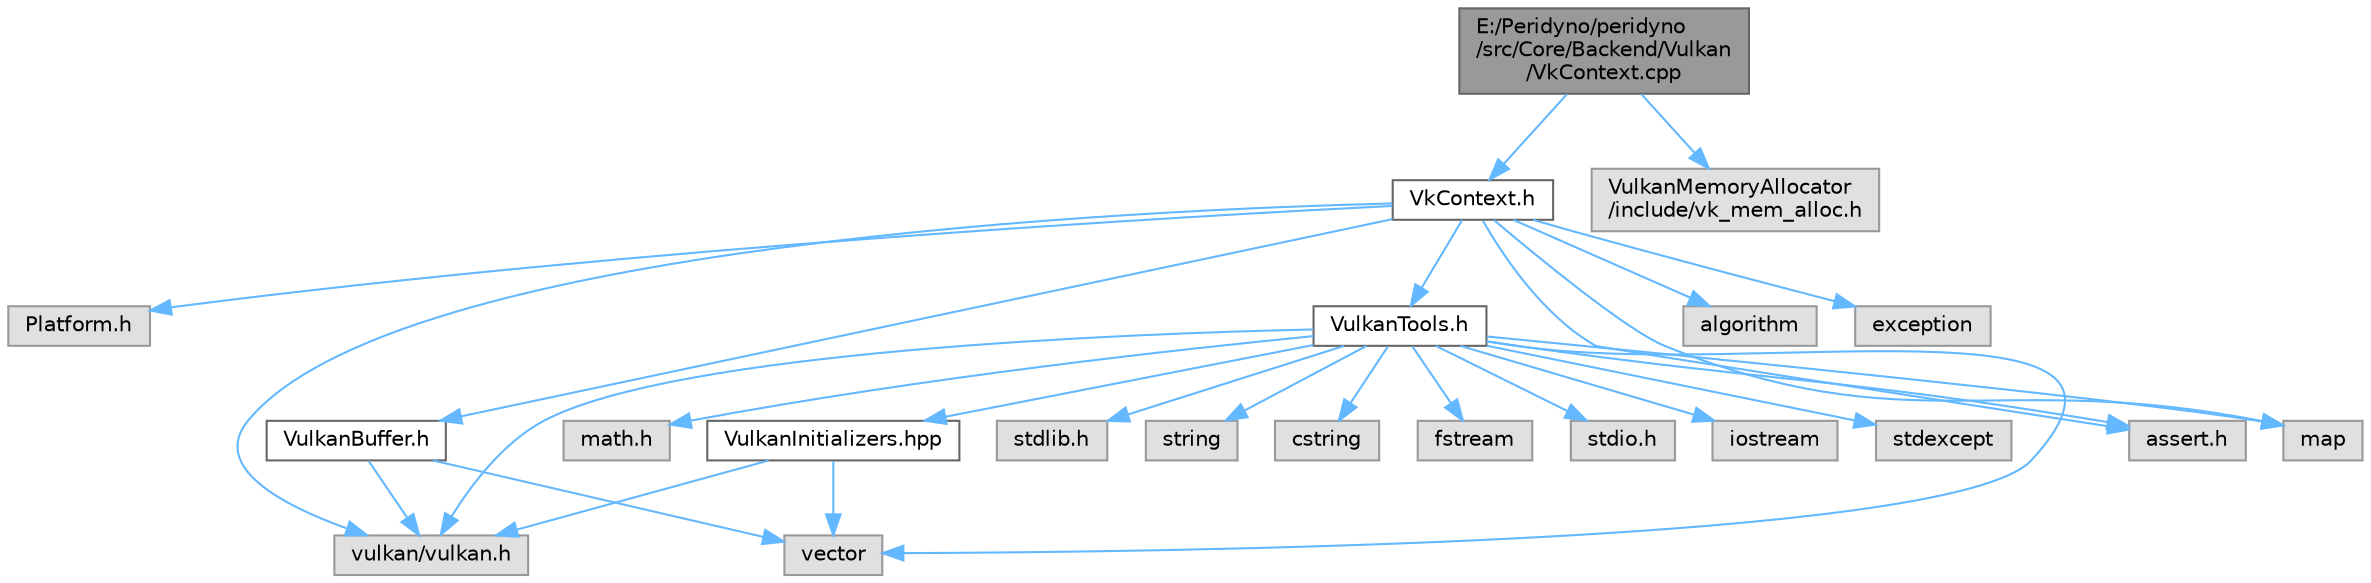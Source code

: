 digraph "E:/Peridyno/peridyno/src/Core/Backend/Vulkan/VkContext.cpp"
{
 // LATEX_PDF_SIZE
  bgcolor="transparent";
  edge [fontname=Helvetica,fontsize=10,labelfontname=Helvetica,labelfontsize=10];
  node [fontname=Helvetica,fontsize=10,shape=box,height=0.2,width=0.4];
  Node1 [id="Node000001",label="E:/Peridyno/peridyno\l/src/Core/Backend/Vulkan\l/VkContext.cpp",height=0.2,width=0.4,color="gray40", fillcolor="grey60", style="filled", fontcolor="black",tooltip=" "];
  Node1 -> Node2 [id="edge1_Node000001_Node000002",color="steelblue1",style="solid",tooltip=" "];
  Node2 [id="Node000002",label="VkContext.h",height=0.2,width=0.4,color="grey40", fillcolor="white", style="filled",URL="$_vk_context_8h.html",tooltip=" "];
  Node2 -> Node3 [id="edge2_Node000002_Node000003",color="steelblue1",style="solid",tooltip=" "];
  Node3 [id="Node000003",label="Platform.h",height=0.2,width=0.4,color="grey60", fillcolor="#E0E0E0", style="filled",tooltip=" "];
  Node2 -> Node4 [id="edge3_Node000002_Node000004",color="steelblue1",style="solid",tooltip=" "];
  Node4 [id="Node000004",label="VulkanBuffer.h",height=0.2,width=0.4,color="grey40", fillcolor="white", style="filled",URL="$_vulkan_buffer_8h.html",tooltip=" "];
  Node4 -> Node5 [id="edge4_Node000004_Node000005",color="steelblue1",style="solid",tooltip=" "];
  Node5 [id="Node000005",label="vector",height=0.2,width=0.4,color="grey60", fillcolor="#E0E0E0", style="filled",tooltip=" "];
  Node4 -> Node6 [id="edge5_Node000004_Node000006",color="steelblue1",style="solid",tooltip=" "];
  Node6 [id="Node000006",label="vulkan/vulkan.h",height=0.2,width=0.4,color="grey60", fillcolor="#E0E0E0", style="filled",tooltip=" "];
  Node2 -> Node7 [id="edge6_Node000002_Node000007",color="steelblue1",style="solid",tooltip=" "];
  Node7 [id="Node000007",label="VulkanTools.h",height=0.2,width=0.4,color="grey40", fillcolor="white", style="filled",URL="$_vulkan_tools_8h.html",tooltip=" "];
  Node7 -> Node6 [id="edge7_Node000007_Node000006",color="steelblue1",style="solid",tooltip=" "];
  Node7 -> Node8 [id="edge8_Node000007_Node000008",color="steelblue1",style="solid",tooltip=" "];
  Node8 [id="Node000008",label="VulkanInitializers.hpp",height=0.2,width=0.4,color="grey40", fillcolor="white", style="filled",URL="$_vulkan_initializers_8hpp.html",tooltip=" "];
  Node8 -> Node5 [id="edge9_Node000008_Node000005",color="steelblue1",style="solid",tooltip=" "];
  Node8 -> Node6 [id="edge10_Node000008_Node000006",color="steelblue1",style="solid",tooltip=" "];
  Node7 -> Node9 [id="edge11_Node000007_Node000009",color="steelblue1",style="solid",tooltip=" "];
  Node9 [id="Node000009",label="math.h",height=0.2,width=0.4,color="grey60", fillcolor="#E0E0E0", style="filled",tooltip=" "];
  Node7 -> Node10 [id="edge12_Node000007_Node000010",color="steelblue1",style="solid",tooltip=" "];
  Node10 [id="Node000010",label="stdlib.h",height=0.2,width=0.4,color="grey60", fillcolor="#E0E0E0", style="filled",tooltip=" "];
  Node7 -> Node11 [id="edge13_Node000007_Node000011",color="steelblue1",style="solid",tooltip=" "];
  Node11 [id="Node000011",label="string",height=0.2,width=0.4,color="grey60", fillcolor="#E0E0E0", style="filled",tooltip=" "];
  Node7 -> Node12 [id="edge14_Node000007_Node000012",color="steelblue1",style="solid",tooltip=" "];
  Node12 [id="Node000012",label="cstring",height=0.2,width=0.4,color="grey60", fillcolor="#E0E0E0", style="filled",tooltip=" "];
  Node7 -> Node13 [id="edge15_Node000007_Node000013",color="steelblue1",style="solid",tooltip=" "];
  Node13 [id="Node000013",label="fstream",height=0.2,width=0.4,color="grey60", fillcolor="#E0E0E0", style="filled",tooltip=" "];
  Node7 -> Node14 [id="edge16_Node000007_Node000014",color="steelblue1",style="solid",tooltip=" "];
  Node14 [id="Node000014",label="assert.h",height=0.2,width=0.4,color="grey60", fillcolor="#E0E0E0", style="filled",tooltip=" "];
  Node7 -> Node15 [id="edge17_Node000007_Node000015",color="steelblue1",style="solid",tooltip=" "];
  Node15 [id="Node000015",label="stdio.h",height=0.2,width=0.4,color="grey60", fillcolor="#E0E0E0", style="filled",tooltip=" "];
  Node7 -> Node5 [id="edge18_Node000007_Node000005",color="steelblue1",style="solid",tooltip=" "];
  Node7 -> Node16 [id="edge19_Node000007_Node000016",color="steelblue1",style="solid",tooltip=" "];
  Node16 [id="Node000016",label="map",height=0.2,width=0.4,color="grey60", fillcolor="#E0E0E0", style="filled",tooltip=" "];
  Node7 -> Node17 [id="edge20_Node000007_Node000017",color="steelblue1",style="solid",tooltip=" "];
  Node17 [id="Node000017",label="iostream",height=0.2,width=0.4,color="grey60", fillcolor="#E0E0E0", style="filled",tooltip=" "];
  Node7 -> Node18 [id="edge21_Node000007_Node000018",color="steelblue1",style="solid",tooltip=" "];
  Node18 [id="Node000018",label="stdexcept",height=0.2,width=0.4,color="grey60", fillcolor="#E0E0E0", style="filled",tooltip=" "];
  Node2 -> Node6 [id="edge22_Node000002_Node000006",color="steelblue1",style="solid",tooltip=" "];
  Node2 -> Node19 [id="edge23_Node000002_Node000019",color="steelblue1",style="solid",tooltip=" "];
  Node19 [id="Node000019",label="algorithm",height=0.2,width=0.4,color="grey60", fillcolor="#E0E0E0", style="filled",tooltip=" "];
  Node2 -> Node14 [id="edge24_Node000002_Node000014",color="steelblue1",style="solid",tooltip=" "];
  Node2 -> Node20 [id="edge25_Node000002_Node000020",color="steelblue1",style="solid",tooltip=" "];
  Node20 [id="Node000020",label="exception",height=0.2,width=0.4,color="grey60", fillcolor="#E0E0E0", style="filled",tooltip=" "];
  Node2 -> Node16 [id="edge26_Node000002_Node000016",color="steelblue1",style="solid",tooltip=" "];
  Node1 -> Node21 [id="edge27_Node000001_Node000021",color="steelblue1",style="solid",tooltip=" "];
  Node21 [id="Node000021",label="VulkanMemoryAllocator\l/include/vk_mem_alloc.h",height=0.2,width=0.4,color="grey60", fillcolor="#E0E0E0", style="filled",tooltip=" "];
}
